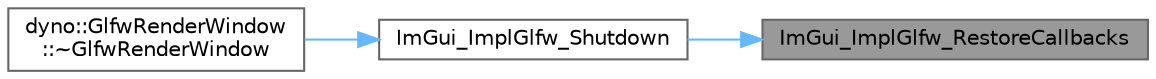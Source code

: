 digraph "ImGui_ImplGlfw_RestoreCallbacks"
{
 // LATEX_PDF_SIZE
  bgcolor="transparent";
  edge [fontname=Helvetica,fontsize=10,labelfontname=Helvetica,labelfontsize=10];
  node [fontname=Helvetica,fontsize=10,shape=box,height=0.2,width=0.4];
  rankdir="RL";
  Node1 [id="Node000001",label="ImGui_ImplGlfw_RestoreCallbacks",height=0.2,width=0.4,color="gray40", fillcolor="grey60", style="filled", fontcolor="black",tooltip=" "];
  Node1 -> Node2 [id="edge1_Node000001_Node000002",dir="back",color="steelblue1",style="solid",tooltip=" "];
  Node2 [id="Node000002",label="ImGui_ImplGlfw_Shutdown",height=0.2,width=0.4,color="grey40", fillcolor="white", style="filled",URL="$imgui__impl__glfw_8cpp.html#a983c2903ccb938fea5ecdd4d53e54704",tooltip=" "];
  Node2 -> Node3 [id="edge2_Node000002_Node000003",dir="back",color="steelblue1",style="solid",tooltip=" "];
  Node3 [id="Node000003",label="dyno::GlfwRenderWindow\l::~GlfwRenderWindow",height=0.2,width=0.4,color="grey40", fillcolor="white", style="filled",URL="$classdyno_1_1_glfw_render_window.html#a94971e9305b76513bedc671eabaef32d",tooltip=" "];
}
